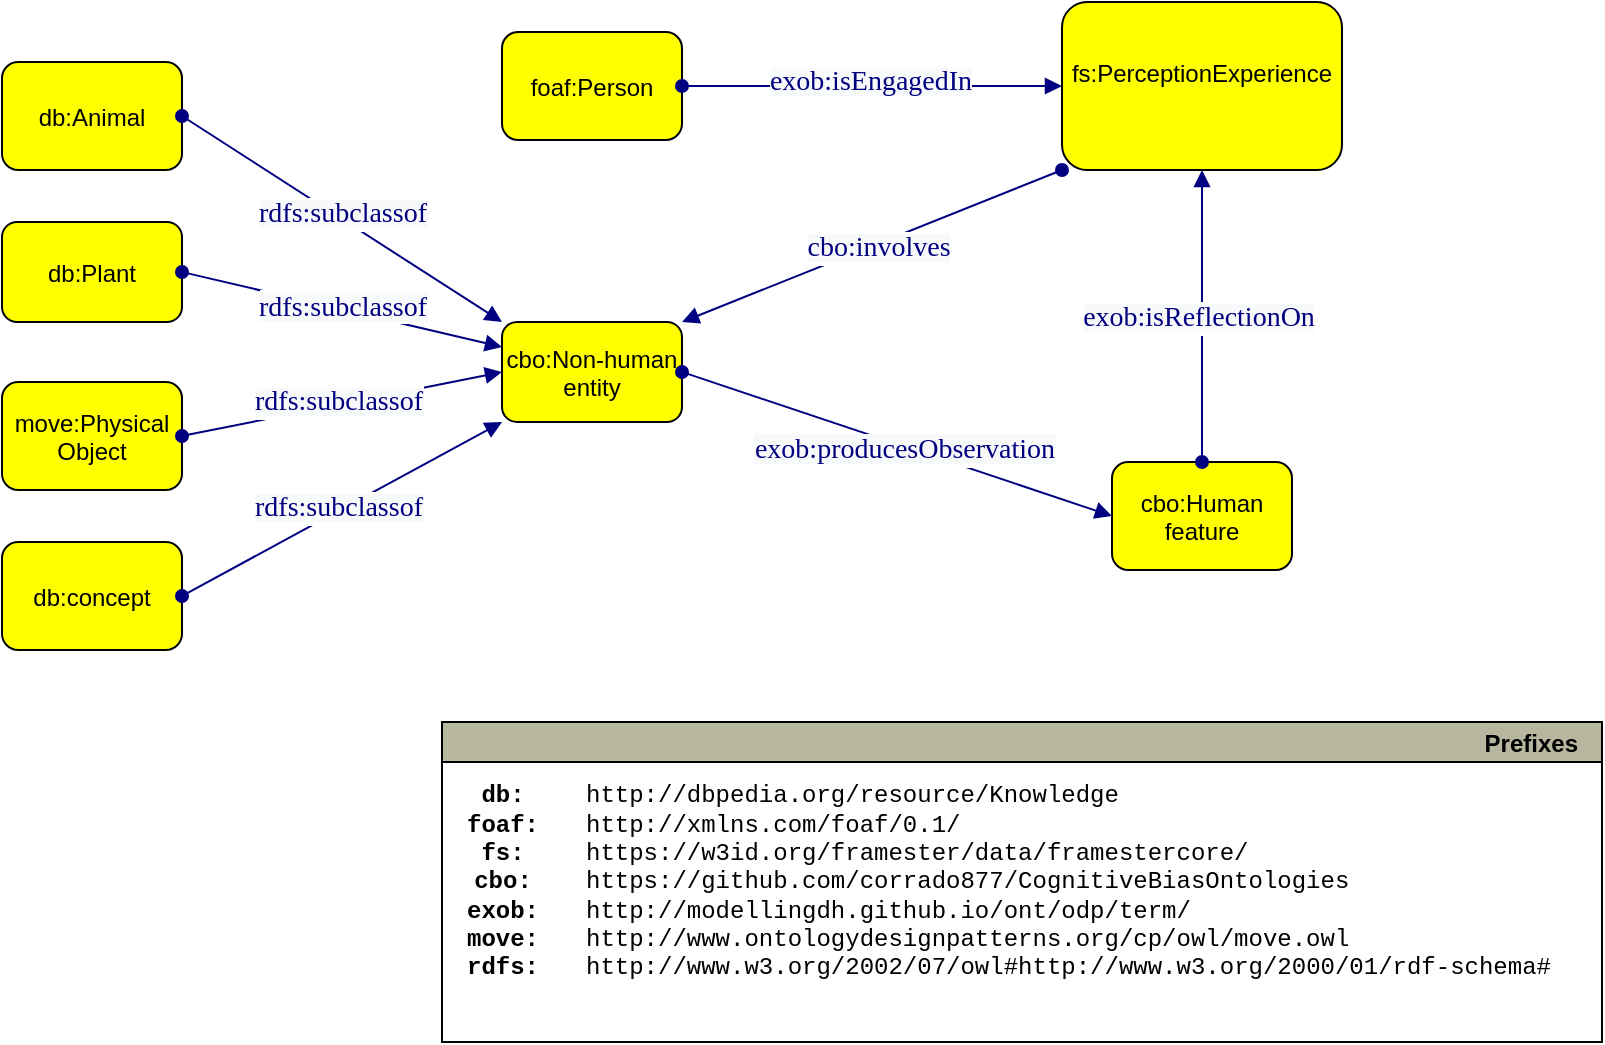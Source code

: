 <mxfile version="23.1.6" type="device">
  <diagram id="xqs5KKzRLcflo9ZkjbXo" name="Pagina-1">
    <mxGraphModel dx="1120" dy="434" grid="1" gridSize="10" guides="1" tooltips="1" connect="1" arrows="1" fold="1" page="1" pageScale="1" pageWidth="1169" pageHeight="826" math="0" shadow="0">
      <root>
        <mxCell id="0" />
        <mxCell id="1" parent="0" />
        <mxCell id="pRZwBdSZULmlvbbMmnOH-1" value="foaf:Person" style="graphMlID=n4;shape=rect;rounded=1;arcsize=30;fillColor=#ffff00;strokeColor=#000000;strokeWidth=1.0" parent="1" vertex="1">
          <mxGeometry x="520" y="295" width="90" height="54" as="geometry" />
        </mxCell>
        <mxCell id="pRZwBdSZULmlvbbMmnOH-2" value="cbo:Non-human&#xa;entity" style="graphMlID=n4;shape=rect;rounded=1;arcsize=30;fillColor=#ffff00;strokeColor=#000000;strokeWidth=1.0" parent="1" vertex="1">
          <mxGeometry x="520" y="440" width="90" height="50" as="geometry" />
        </mxCell>
        <mxCell id="pRZwBdSZULmlvbbMmnOH-12" value="db:Animal" style="graphMlID=n4;shape=rect;rounded=1;arcsize=30;fillColor=#ffff00;strokeColor=#000000;strokeWidth=1.0" parent="1" vertex="1">
          <mxGeometry x="270" y="310" width="90" height="54" as="geometry" />
        </mxCell>
        <mxCell id="pRZwBdSZULmlvbbMmnOH-14" value="db:Plant" style="graphMlID=n4;shape=rect;rounded=1;arcsize=30;fillColor=#ffff00;strokeColor=#000000;strokeWidth=1.0" parent="1" vertex="1">
          <mxGeometry x="270" y="390" width="90" height="50" as="geometry" />
        </mxCell>
        <mxCell id="pRZwBdSZULmlvbbMmnOH-15" value="move:Physical&#xa;Object" style="graphMlID=n4;shape=rect;rounded=1;arcsize=30;fillColor=#ffff00;strokeColor=#000000;strokeWidth=1.0" parent="1" vertex="1">
          <mxGeometry x="270" y="470" width="90" height="54" as="geometry" />
        </mxCell>
        <mxCell id="pRZwBdSZULmlvbbMmnOH-16" value="db:concept" style="graphMlID=n4;shape=rect;rounded=1;arcsize=30;fillColor=#ffff00;strokeColor=#000000;strokeWidth=1.0" parent="1" vertex="1">
          <mxGeometry x="270" y="550" width="90" height="54" as="geometry" />
        </mxCell>
        <mxCell id="pRZwBdSZULmlvbbMmnOH-34" value="cbo:Human&#xa;feature" style="graphMlID=n4;shape=rect;rounded=1;arcsize=30;fillColor=#ffff00;strokeColor=#000000;strokeWidth=1.0" parent="1" vertex="1">
          <mxGeometry x="825" y="510" width="90" height="54" as="geometry" />
        </mxCell>
        <mxCell id="pRZwBdSZULmlvbbMmnOH-40" value="fs:PerceptionExperience&#xa;" style="graphMlID=n4;shape=rect;rounded=1;arcsize=30;fillColor=#ffff00;strokeColor=#000000;strokeWidth=1.0" parent="1" vertex="1">
          <mxGeometry x="800" y="280" width="140" height="84" as="geometry" />
        </mxCell>
        <mxCell id="NNJp256DRyHXCbyauHiT-1" value="" style="graphMlID=e0;rounded=0;endArrow=block;strokeColor=#000080;strokeWidth=1.0;startArrow=oval;startFill=1;endFill=1;exitX=1;exitY=0.5;exitDx=0;exitDy=0;entryX=0;entryY=0.5;entryDx=0;entryDy=0;" edge="1" parent="1" source="pRZwBdSZULmlvbbMmnOH-1" target="pRZwBdSZULmlvbbMmnOH-40">
          <mxGeometry relative="1" as="geometry">
            <mxPoint x="630" y="250.082" as="sourcePoint" />
            <mxPoint x="781" y="250" as="targetPoint" />
          </mxGeometry>
        </mxCell>
        <mxCell id="NNJp256DRyHXCbyauHiT-2" value="&lt;span style=&quot;color: rgb(0, 0, 128); font-family: dialog; background-color: rgb(248, 249, 250);&quot;&gt;&lt;font style=&quot;font-size: 14px;&quot;&gt;exob:isEngagedIn&lt;/font&gt;&lt;/span&gt;" style="text;html=1;align=center;verticalAlign=middle;resizable=0;points=[];labelBackgroundColor=#ffffff;" vertex="1" connectable="0" parent="NNJp256DRyHXCbyauHiT-1">
          <mxGeometry x="-0.017" y="2" relative="1" as="geometry">
            <mxPoint as="offset" />
          </mxGeometry>
        </mxCell>
        <mxCell id="NNJp256DRyHXCbyauHiT-3" value="" style="graphMlID=e0;rounded=0;endArrow=block;strokeColor=#000080;strokeWidth=1.0;startArrow=oval;startFill=1;endFill=1;entryX=0.5;entryY=1;entryDx=0;entryDy=0;" edge="1" parent="1" source="pRZwBdSZULmlvbbMmnOH-34" target="pRZwBdSZULmlvbbMmnOH-40">
          <mxGeometry relative="1" as="geometry">
            <mxPoint x="794.5" y="604.082" as="sourcePoint" />
            <mxPoint x="945.5" y="604" as="targetPoint" />
          </mxGeometry>
        </mxCell>
        <mxCell id="NNJp256DRyHXCbyauHiT-4" value="&lt;span style=&quot;color: rgb(0, 0, 128); font-family: dialog; background-color: rgb(248, 249, 250);&quot;&gt;&lt;font style=&quot;font-size: 14px;&quot;&gt;exob:isReflectionOn&lt;/font&gt;&lt;/span&gt;" style="text;html=1;align=center;verticalAlign=middle;resizable=0;points=[];labelBackgroundColor=#ffffff;" vertex="1" connectable="0" parent="NNJp256DRyHXCbyauHiT-3">
          <mxGeometry x="-0.017" y="2" relative="1" as="geometry">
            <mxPoint as="offset" />
          </mxGeometry>
        </mxCell>
        <mxCell id="NNJp256DRyHXCbyauHiT-5" value="" style="graphMlID=e0;rounded=0;endArrow=block;strokeColor=#000080;strokeWidth=1.0;startArrow=oval;startFill=1;endFill=1;exitX=0;exitY=1;exitDx=0;exitDy=0;entryX=1;entryY=0;entryDx=0;entryDy=0;" edge="1" parent="1" source="pRZwBdSZULmlvbbMmnOH-40" target="pRZwBdSZULmlvbbMmnOH-2">
          <mxGeometry relative="1" as="geometry">
            <mxPoint x="570" y="240.082" as="sourcePoint" />
            <mxPoint x="721" y="240" as="targetPoint" />
          </mxGeometry>
        </mxCell>
        <mxCell id="NNJp256DRyHXCbyauHiT-6" value="&lt;span style=&quot;color: rgb(0, 0, 128); font-family: dialog; background-color: rgb(248, 249, 250);&quot;&gt;&lt;font style=&quot;font-size: 14px;&quot;&gt;cbo:involves&lt;/font&gt;&lt;/span&gt;" style="text;html=1;align=center;verticalAlign=middle;resizable=0;points=[];labelBackgroundColor=#ffffff;" vertex="1" connectable="0" parent="NNJp256DRyHXCbyauHiT-5">
          <mxGeometry x="-0.017" y="2" relative="1" as="geometry">
            <mxPoint as="offset" />
          </mxGeometry>
        </mxCell>
        <mxCell id="NNJp256DRyHXCbyauHiT-7" value="" style="graphMlID=e0;rounded=0;endArrow=block;strokeColor=#000080;strokeWidth=1.0;startArrow=oval;startFill=1;endFill=1;exitX=1;exitY=0.5;exitDx=0;exitDy=0;entryX=0;entryY=0.5;entryDx=0;entryDy=0;" edge="1" parent="1" source="pRZwBdSZULmlvbbMmnOH-2" target="pRZwBdSZULmlvbbMmnOH-34">
          <mxGeometry relative="1" as="geometry">
            <mxPoint x="670" y="532" as="sourcePoint" />
            <mxPoint x="885" y="604" as="targetPoint" />
          </mxGeometry>
        </mxCell>
        <mxCell id="NNJp256DRyHXCbyauHiT-8" value="&lt;font style=&quot;font-size: 14px;&quot; face=&quot;dialog&quot; color=&quot;#000080&quot;&gt;&lt;span style=&quot;background-color: rgb(248, 249, 250);&quot;&gt;exob:producesObservation&lt;/span&gt;&lt;/font&gt;" style="text;html=1;align=center;verticalAlign=middle;resizable=0;points=[];labelBackgroundColor=#ffffff;" vertex="1" connectable="0" parent="NNJp256DRyHXCbyauHiT-7">
          <mxGeometry x="-0.017" y="2" relative="1" as="geometry">
            <mxPoint x="4" y="5" as="offset" />
          </mxGeometry>
        </mxCell>
        <mxCell id="NNJp256DRyHXCbyauHiT-9" value="" style="graphMlID=e0;rounded=0;endArrow=block;strokeColor=#000080;strokeWidth=1.0;startArrow=oval;startFill=1;endFill=1;exitX=1;exitY=0.5;exitDx=0;exitDy=0;entryX=0;entryY=0;entryDx=0;entryDy=0;" edge="1" parent="1" source="pRZwBdSZULmlvbbMmnOH-12" target="pRZwBdSZULmlvbbMmnOH-2">
          <mxGeometry relative="1" as="geometry">
            <mxPoint x="530" y="620.082" as="sourcePoint" />
            <mxPoint x="681" y="620" as="targetPoint" />
          </mxGeometry>
        </mxCell>
        <mxCell id="NNJp256DRyHXCbyauHiT-10" value="&lt;span style=&quot;color: rgb(0, 0, 128); font-family: dialog; background-color: rgb(248, 249, 250);&quot;&gt;&lt;font style=&quot;font-size: 14px;&quot;&gt;rdfs:subclassof&lt;/font&gt;&lt;/span&gt;" style="text;html=1;align=center;verticalAlign=middle;resizable=0;points=[];labelBackgroundColor=#ffffff;" vertex="1" connectable="0" parent="NNJp256DRyHXCbyauHiT-9">
          <mxGeometry x="-0.017" y="2" relative="1" as="geometry">
            <mxPoint as="offset" />
          </mxGeometry>
        </mxCell>
        <mxCell id="NNJp256DRyHXCbyauHiT-11" value="" style="graphMlID=e0;rounded=0;endArrow=block;strokeColor=#000080;strokeWidth=1.0;startArrow=oval;startFill=1;endFill=1;exitX=1;exitY=0.5;exitDx=0;exitDy=0;entryX=0;entryY=0.25;entryDx=0;entryDy=0;" edge="1" parent="1" source="pRZwBdSZULmlvbbMmnOH-14" target="pRZwBdSZULmlvbbMmnOH-2">
          <mxGeometry relative="1" as="geometry">
            <mxPoint x="550" y="640.082" as="sourcePoint" />
            <mxPoint x="701" y="640" as="targetPoint" />
          </mxGeometry>
        </mxCell>
        <mxCell id="NNJp256DRyHXCbyauHiT-12" value="&lt;font style=&quot;font-size: 14px;&quot;&gt;&lt;span style=&quot;color: rgb(0, 0, 128); font-family: dialog; background-color: rgb(248, 249, 250);&quot;&gt;rdfs:&lt;/span&gt;&lt;span style=&quot;color: rgb(0, 0, 128); font-family: dialog; background-color: rgb(248, 249, 250);&quot;&gt;&lt;font style=&quot;&quot;&gt;subclassof&lt;/font&gt;&lt;/span&gt;&lt;/font&gt;" style="text;html=1;align=center;verticalAlign=middle;resizable=0;points=[];labelBackgroundColor=#ffffff;" vertex="1" connectable="0" parent="NNJp256DRyHXCbyauHiT-11">
          <mxGeometry x="-0.017" y="2" relative="1" as="geometry">
            <mxPoint as="offset" />
          </mxGeometry>
        </mxCell>
        <mxCell id="NNJp256DRyHXCbyauHiT-13" value="" style="graphMlID=e0;rounded=0;endArrow=block;strokeColor=#000080;strokeWidth=1.0;startArrow=oval;startFill=1;endFill=1;exitX=1;exitY=0.5;exitDx=0;exitDy=0;entryX=0;entryY=0.5;entryDx=0;entryDy=0;" edge="1" parent="1" source="pRZwBdSZULmlvbbMmnOH-15" target="pRZwBdSZULmlvbbMmnOH-2">
          <mxGeometry relative="1" as="geometry">
            <mxPoint x="540" y="576.582" as="sourcePoint" />
            <mxPoint x="691" y="576.5" as="targetPoint" />
          </mxGeometry>
        </mxCell>
        <mxCell id="NNJp256DRyHXCbyauHiT-14" value="&lt;span style=&quot;color: rgb(0, 0, 128); font-family: dialog; background-color: rgb(248, 249, 250);&quot;&gt;&lt;font style=&quot;font-size: 14px;&quot;&gt;rdfs:subclassof&lt;/font&gt;&lt;/span&gt;" style="text;html=1;align=center;verticalAlign=middle;resizable=0;points=[];labelBackgroundColor=#ffffff;" vertex="1" connectable="0" parent="NNJp256DRyHXCbyauHiT-13">
          <mxGeometry x="-0.017" y="2" relative="1" as="geometry">
            <mxPoint as="offset" />
          </mxGeometry>
        </mxCell>
        <mxCell id="NNJp256DRyHXCbyauHiT-15" value="" style="graphMlID=e0;rounded=0;endArrow=block;strokeColor=#000080;strokeWidth=1.0;startArrow=oval;startFill=1;endFill=1;exitX=1;exitY=0.5;exitDx=0;exitDy=0;entryX=0;entryY=1;entryDx=0;entryDy=0;" edge="1" parent="1" source="pRZwBdSZULmlvbbMmnOH-16" target="pRZwBdSZULmlvbbMmnOH-2">
          <mxGeometry relative="1" as="geometry">
            <mxPoint x="530" y="620.082" as="sourcePoint" />
            <mxPoint x="681" y="620" as="targetPoint" />
          </mxGeometry>
        </mxCell>
        <mxCell id="NNJp256DRyHXCbyauHiT-16" value="&lt;span style=&quot;color: rgb(0, 0, 128); font-family: dialog; background-color: rgb(248, 249, 250);&quot;&gt;&lt;font style=&quot;font-size: 14px;&quot;&gt;rdfs:subclassof&lt;/font&gt;&lt;/span&gt;" style="text;html=1;align=center;verticalAlign=middle;resizable=0;points=[];labelBackgroundColor=#ffffff;" vertex="1" connectable="0" parent="NNJp256DRyHXCbyauHiT-15">
          <mxGeometry x="-0.017" y="2" relative="1" as="geometry">
            <mxPoint as="offset" />
          </mxGeometry>
        </mxCell>
        <mxCell id="NNJp256DRyHXCbyauHiT-17" value="Prefixes" style="graphMlID=n0;shape=swimlane;startSize=20;fillColor=#b7b69e;strokeColor=#000000;strokeWidth=1.0;align=right;spacingRight=10;fontStyle=1" vertex="1" parent="1">
          <mxGeometry x="490" y="640" width="579.996" height="160" as="geometry" />
        </mxCell>
        <mxCell id="NNJp256DRyHXCbyauHiT-18" value="&lt;div style=&quot;&quot;&gt;&lt;b style=&quot;background-color: initial;&quot;&gt;db:&lt;/b&gt;&lt;/div&gt;&lt;b&gt;&lt;div style=&quot;&quot;&gt;&lt;b style=&quot;background-color: initial;&quot;&gt;foaf:&lt;/b&gt;&lt;/div&gt;&lt;div style=&quot;&quot;&gt;&lt;b style=&quot;background-color: initial;&quot;&gt;fs:&lt;/b&gt;&lt;br&gt;&lt;/div&gt;&lt;div style=&quot;&quot;&gt;&lt;b style=&quot;background-color: initial;&quot;&gt;cbo:&lt;/b&gt;&lt;br&gt;&lt;/div&gt;&lt;div style=&quot;&quot;&gt;&lt;b style=&quot;background-color: initial;&quot;&gt;exob:&lt;/b&gt;&lt;br&gt;&lt;/div&gt;&lt;div style=&quot;&quot;&gt;move:&lt;/div&gt;&lt;div style=&quot;&quot;&gt;rdfs:&lt;/div&gt;&lt;/b&gt;" style="text;html=1;align=center;verticalAlign=middle;resizable=0;points=[];autosize=1;fontFamily=Courier New;" vertex="1" parent="NNJp256DRyHXCbyauHiT-17">
          <mxGeometry x="-0.004" y="25.0" width="60" height="110" as="geometry" />
        </mxCell>
        <mxCell id="NNJp256DRyHXCbyauHiT-19" value="&lt;div style=&quot;border-color: var(--border-color);&quot;&gt;http://dbpedia.org/resource/Knowledge&lt;/div&gt;&lt;div style=&quot;border-color: var(--border-color);&quot;&gt;http://xmlns.com/foaf/0.1/&lt;/div&gt;&lt;div style=&quot;border-color: var(--border-color);&quot;&gt;&lt;span style=&quot;background-color: initial;&quot;&gt;https://w3id.org/framester/data/framestercore/&lt;/span&gt;&lt;b style=&quot;background-color: initial; border-color: var(--border-color); text-align: center;&quot;&gt;&lt;span style=&quot;border-color: var(--border-color);&quot;&gt;&lt;span style=&quot;border-color: var(--border-color);&quot;&gt;&amp;nbsp; &amp;nbsp;&lt;/span&gt;&lt;/span&gt;&amp;nbsp;&lt;/b&gt;&lt;br&gt;&lt;/div&gt;&lt;span style=&quot;text-align: center;&quot;&gt;https://github.com/corrado877/CognitiveBiasOntologies&lt;br&gt;&lt;/span&gt;&lt;span style=&quot;text-align: center;&quot;&gt;http://modellingdh.github.io/ont/odp/term/&lt;/span&gt;&lt;b&gt;&amp;nbsp;&lt;/b&gt;&lt;br&gt;http://www.ontologydesignpatterns.org/cp/owl/move.owl&lt;br&gt;http://www.w3.org/2002/07/owl#&lt;span style=&quot;border-color: var(--border-color); text-align: center;&quot;&gt;&lt;/span&gt;&lt;span style=&quot;border-color: var(--border-color); text-align: center;&quot;&gt;http://www.w3.org/2000/01/rdf-schema#&lt;/span&gt;&amp;nbsp;" style="text;html=1;align=left;verticalAlign=middle;resizable=0;points=[];autosize=1;fontFamily=Courier New;" vertex="1" parent="NNJp256DRyHXCbyauHiT-17">
          <mxGeometry x="69.996" y="25.0" width="510" height="110" as="geometry" />
        </mxCell>
      </root>
    </mxGraphModel>
  </diagram>
</mxfile>
